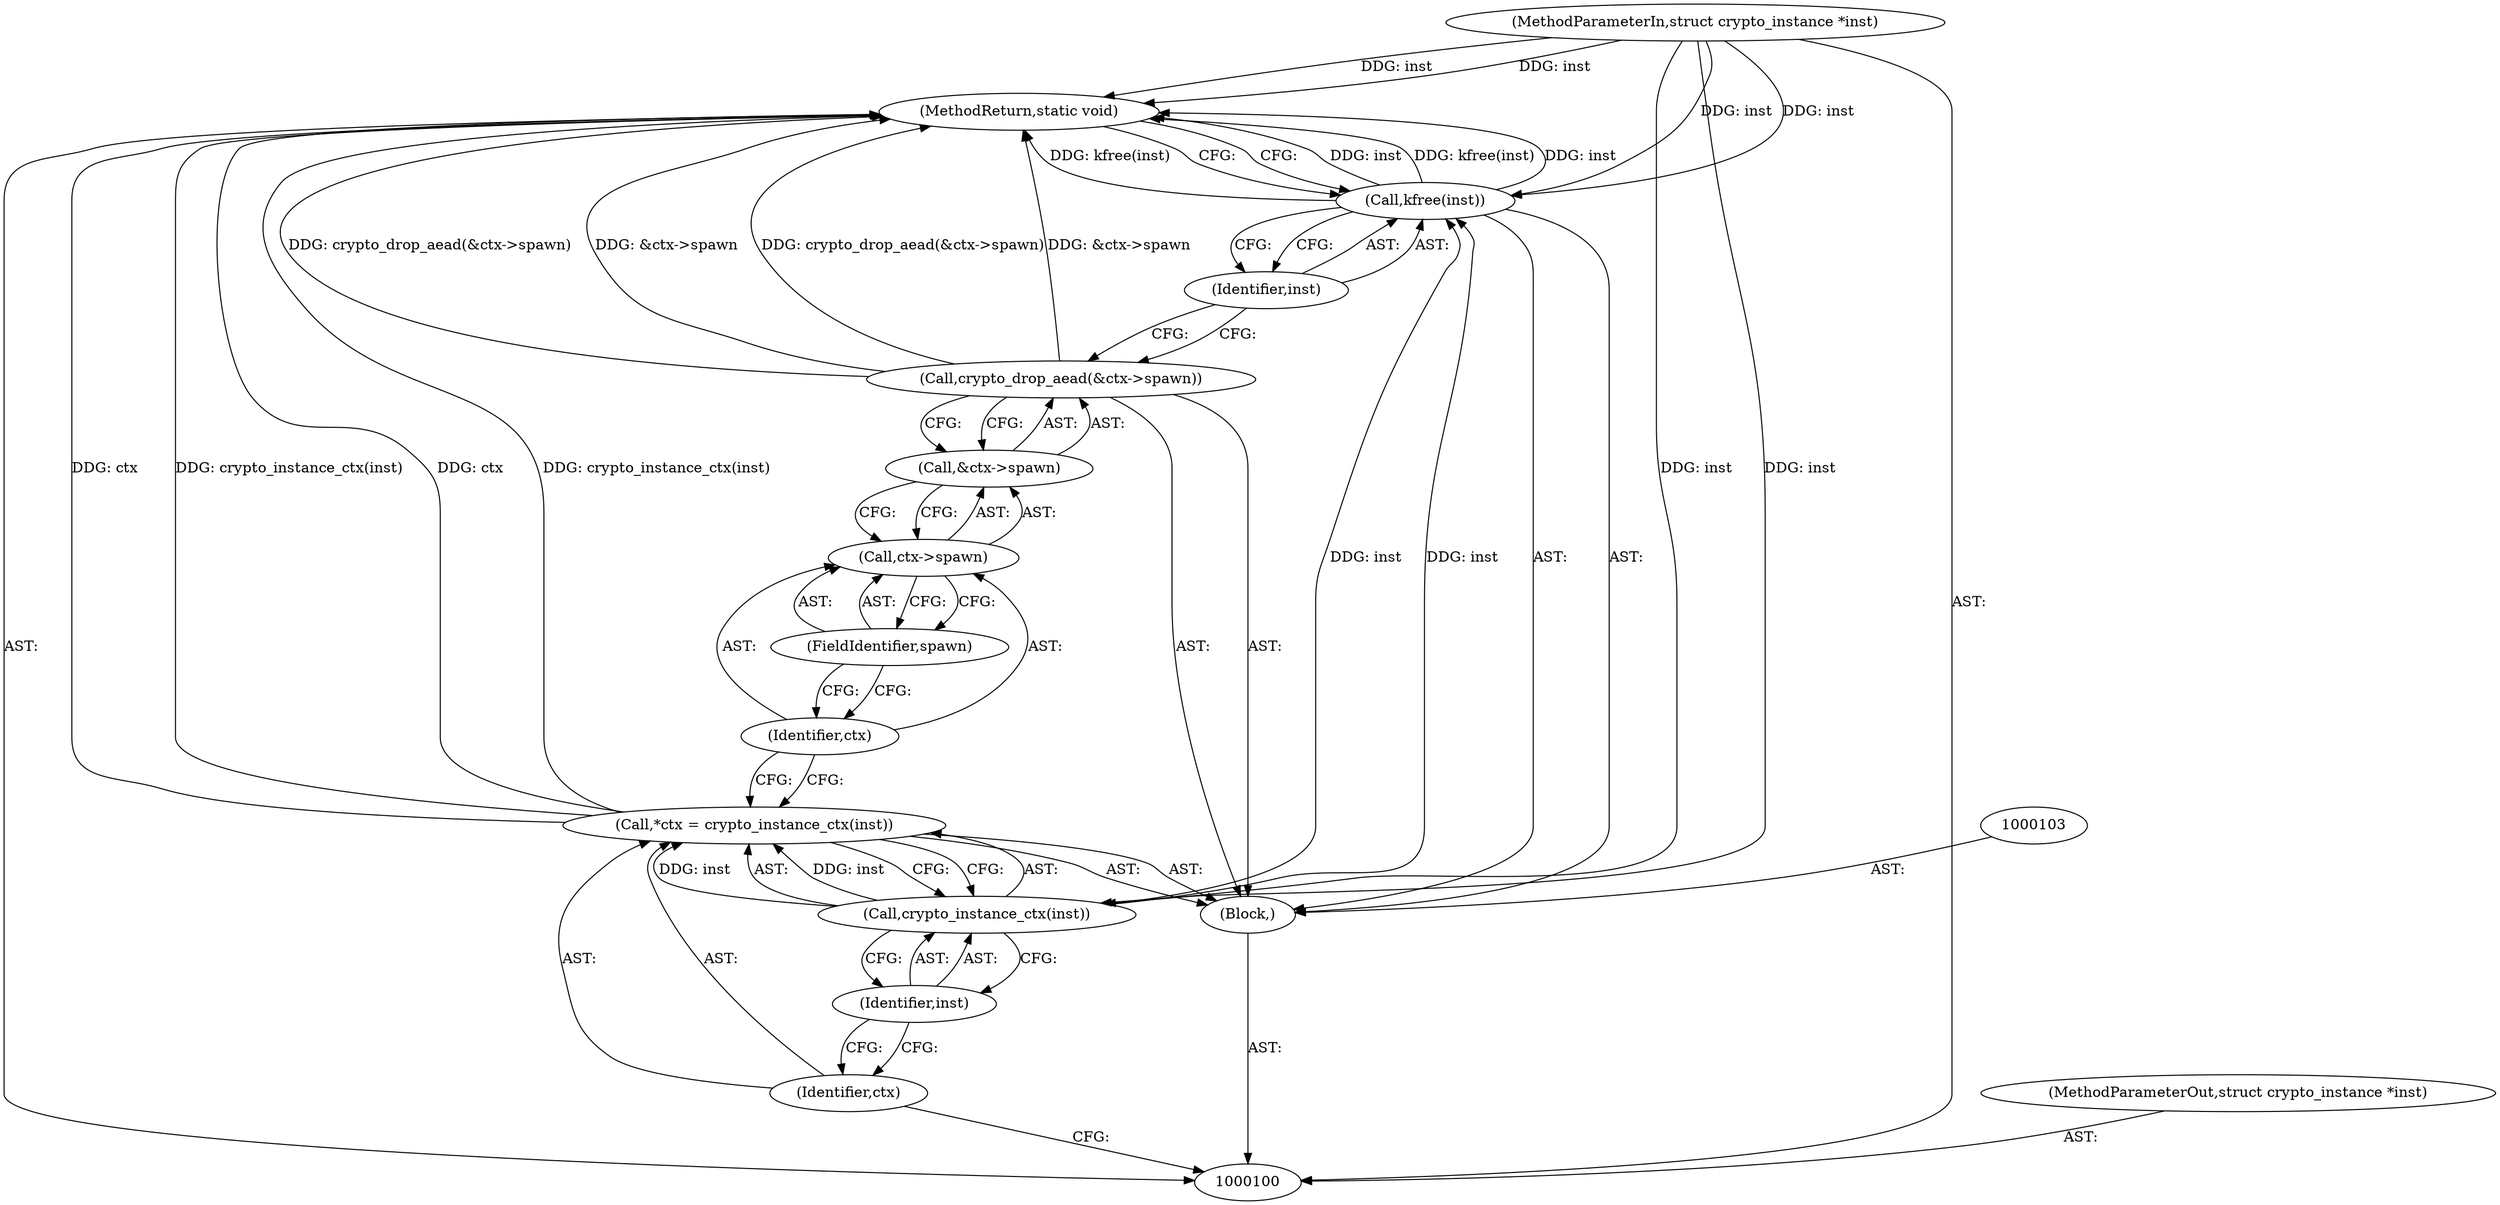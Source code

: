 digraph "1_linux_d76c68109f37cb85b243a1cf0f40313afd2bae68_0" {
"1000115" [label="(MethodReturn,static void)"];
"1000101" [label="(MethodParameterIn,struct crypto_instance *inst)"];
"1000147" [label="(MethodParameterOut,struct crypto_instance *inst)"];
"1000102" [label="(Block,)"];
"1000104" [label="(Call,*ctx = crypto_instance_ctx(inst))"];
"1000105" [label="(Identifier,ctx)"];
"1000106" [label="(Call,crypto_instance_ctx(inst))"];
"1000107" [label="(Identifier,inst)"];
"1000108" [label="(Call,crypto_drop_aead(&ctx->spawn))"];
"1000109" [label="(Call,&ctx->spawn)"];
"1000110" [label="(Call,ctx->spawn)"];
"1000111" [label="(Identifier,ctx)"];
"1000112" [label="(FieldIdentifier,spawn)"];
"1000113" [label="(Call,kfree(inst))"];
"1000114" [label="(Identifier,inst)"];
"1000115" -> "1000100"  [label="AST: "];
"1000115" -> "1000113"  [label="CFG: "];
"1000108" -> "1000115"  [label="DDG: crypto_drop_aead(&ctx->spawn)"];
"1000108" -> "1000115"  [label="DDG: &ctx->spawn"];
"1000104" -> "1000115"  [label="DDG: ctx"];
"1000104" -> "1000115"  [label="DDG: crypto_instance_ctx(inst)"];
"1000113" -> "1000115"  [label="DDG: inst"];
"1000113" -> "1000115"  [label="DDG: kfree(inst)"];
"1000101" -> "1000115"  [label="DDG: inst"];
"1000101" -> "1000100"  [label="AST: "];
"1000101" -> "1000115"  [label="DDG: inst"];
"1000101" -> "1000106"  [label="DDG: inst"];
"1000101" -> "1000113"  [label="DDG: inst"];
"1000147" -> "1000100"  [label="AST: "];
"1000102" -> "1000100"  [label="AST: "];
"1000103" -> "1000102"  [label="AST: "];
"1000104" -> "1000102"  [label="AST: "];
"1000108" -> "1000102"  [label="AST: "];
"1000113" -> "1000102"  [label="AST: "];
"1000104" -> "1000102"  [label="AST: "];
"1000104" -> "1000106"  [label="CFG: "];
"1000105" -> "1000104"  [label="AST: "];
"1000106" -> "1000104"  [label="AST: "];
"1000111" -> "1000104"  [label="CFG: "];
"1000104" -> "1000115"  [label="DDG: ctx"];
"1000104" -> "1000115"  [label="DDG: crypto_instance_ctx(inst)"];
"1000106" -> "1000104"  [label="DDG: inst"];
"1000105" -> "1000104"  [label="AST: "];
"1000105" -> "1000100"  [label="CFG: "];
"1000107" -> "1000105"  [label="CFG: "];
"1000106" -> "1000104"  [label="AST: "];
"1000106" -> "1000107"  [label="CFG: "];
"1000107" -> "1000106"  [label="AST: "];
"1000104" -> "1000106"  [label="CFG: "];
"1000106" -> "1000104"  [label="DDG: inst"];
"1000101" -> "1000106"  [label="DDG: inst"];
"1000106" -> "1000113"  [label="DDG: inst"];
"1000107" -> "1000106"  [label="AST: "];
"1000107" -> "1000105"  [label="CFG: "];
"1000106" -> "1000107"  [label="CFG: "];
"1000108" -> "1000102"  [label="AST: "];
"1000108" -> "1000109"  [label="CFG: "];
"1000109" -> "1000108"  [label="AST: "];
"1000114" -> "1000108"  [label="CFG: "];
"1000108" -> "1000115"  [label="DDG: crypto_drop_aead(&ctx->spawn)"];
"1000108" -> "1000115"  [label="DDG: &ctx->spawn"];
"1000109" -> "1000108"  [label="AST: "];
"1000109" -> "1000110"  [label="CFG: "];
"1000110" -> "1000109"  [label="AST: "];
"1000108" -> "1000109"  [label="CFG: "];
"1000110" -> "1000109"  [label="AST: "];
"1000110" -> "1000112"  [label="CFG: "];
"1000111" -> "1000110"  [label="AST: "];
"1000112" -> "1000110"  [label="AST: "];
"1000109" -> "1000110"  [label="CFG: "];
"1000111" -> "1000110"  [label="AST: "];
"1000111" -> "1000104"  [label="CFG: "];
"1000112" -> "1000111"  [label="CFG: "];
"1000112" -> "1000110"  [label="AST: "];
"1000112" -> "1000111"  [label="CFG: "];
"1000110" -> "1000112"  [label="CFG: "];
"1000113" -> "1000102"  [label="AST: "];
"1000113" -> "1000114"  [label="CFG: "];
"1000114" -> "1000113"  [label="AST: "];
"1000115" -> "1000113"  [label="CFG: "];
"1000113" -> "1000115"  [label="DDG: inst"];
"1000113" -> "1000115"  [label="DDG: kfree(inst)"];
"1000106" -> "1000113"  [label="DDG: inst"];
"1000101" -> "1000113"  [label="DDG: inst"];
"1000114" -> "1000113"  [label="AST: "];
"1000114" -> "1000108"  [label="CFG: "];
"1000113" -> "1000114"  [label="CFG: "];
}
